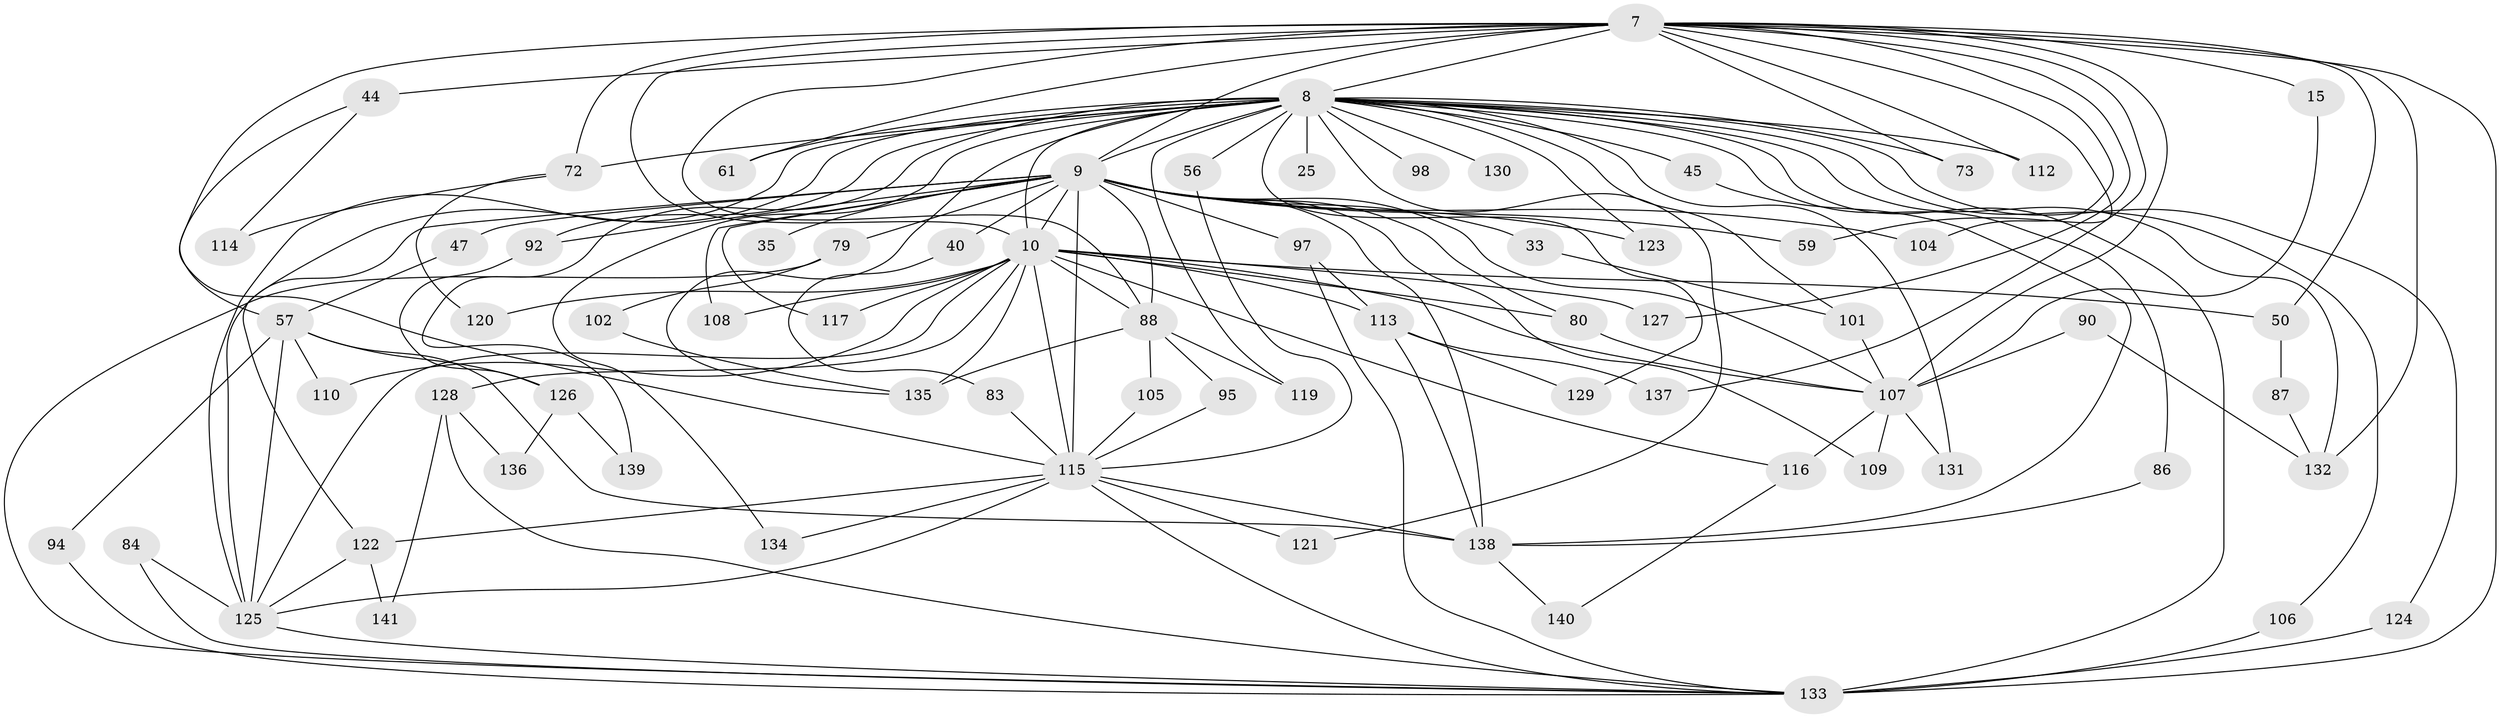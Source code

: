 // original degree distribution, {20: 0.014184397163120567, 17: 0.014184397163120567, 26: 0.0070921985815602835, 16: 0.0070921985815602835, 28: 0.0070921985815602835, 24: 0.02127659574468085, 6: 0.02127659574468085, 10: 0.014184397163120567, 4: 0.10638297872340426, 3: 0.22695035460992907, 13: 0.0070921985815602835, 5: 0.0425531914893617, 2: 0.48936170212765956, 7: 0.014184397163120567, 9: 0.0070921985815602835}
// Generated by graph-tools (version 1.1) at 2025/45/03/09/25 04:45:40]
// undirected, 70 vertices, 144 edges
graph export_dot {
graph [start="1"]
  node [color=gray90,style=filled];
  7 [super="+3"];
  8 [super="+2+5"];
  9 [super="+6"];
  10 [super="+1"];
  15;
  25;
  33;
  35;
  40;
  44;
  45 [super="+20"];
  47;
  50 [super="+41"];
  56;
  57 [super="+23+30"];
  59;
  61;
  72 [super="+43"];
  73;
  79 [super="+74"];
  80 [super="+53"];
  83;
  84;
  86;
  87;
  88 [super="+63+85"];
  90 [super="+81"];
  92 [super="+75"];
  94;
  95;
  97;
  98;
  101 [super="+100"];
  102;
  104;
  105;
  106 [super="+99"];
  107 [super="+14+93+38+82"];
  108;
  109;
  110;
  112 [super="+52"];
  113 [super="+17"];
  114;
  115 [super="+91+66"];
  116 [super="+51"];
  117;
  119;
  120;
  121;
  122 [super="+26"];
  123;
  124;
  125 [super="+39+42"];
  126 [super="+71"];
  127;
  128;
  129;
  130;
  131;
  132 [super="+70"];
  133 [super="+118+89+103"];
  134;
  135 [super="+96+76+69"];
  136;
  137 [super="+21+111"];
  138 [super="+34"];
  139;
  140;
  141;
  7 -- 8 [weight=8];
  7 -- 9 [weight=4];
  7 -- 10 [weight=4];
  7 -- 15 [weight=2];
  7 -- 44 [weight=2];
  7 -- 59;
  7 -- 72 [weight=2];
  7 -- 73;
  7 -- 104;
  7 -- 127;
  7 -- 107 [weight=8];
  7 -- 61;
  7 -- 112;
  7 -- 50;
  7 -- 137 [weight=3];
  7 -- 88;
  7 -- 133 [weight=3];
  7 -- 115 [weight=2];
  7 -- 132 [weight=2];
  8 -- 9 [weight=8];
  8 -- 10 [weight=8];
  8 -- 25 [weight=2];
  8 -- 86;
  8 -- 124;
  8 -- 134;
  8 -- 130;
  8 -- 73;
  8 -- 131;
  8 -- 132 [weight=2];
  8 -- 121;
  8 -- 106;
  8 -- 122;
  8 -- 45 [weight=2];
  8 -- 129;
  8 -- 139;
  8 -- 72;
  8 -- 92 [weight=2];
  8 -- 98 [weight=2];
  8 -- 112 [weight=2];
  8 -- 125;
  8 -- 119;
  8 -- 56;
  8 -- 123;
  8 -- 61;
  8 -- 135;
  8 -- 101;
  8 -- 133 [weight=2];
  9 -- 10 [weight=4];
  9 -- 33 [weight=2];
  9 -- 35 [weight=2];
  9 -- 40 [weight=2];
  9 -- 47;
  9 -- 59;
  9 -- 92 [weight=2];
  9 -- 108;
  9 -- 117;
  9 -- 123;
  9 -- 125 [weight=4];
  9 -- 138 [weight=4];
  9 -- 79 [weight=2];
  9 -- 97;
  9 -- 104;
  9 -- 109;
  9 -- 80;
  9 -- 88 [weight=4];
  9 -- 115 [weight=2];
  9 -- 107;
  10 -- 80;
  10 -- 110;
  10 -- 116 [weight=2];
  10 -- 117;
  10 -- 127;
  10 -- 135 [weight=3];
  10 -- 128;
  10 -- 108;
  10 -- 50 [weight=2];
  10 -- 120;
  10 -- 113;
  10 -- 125;
  10 -- 107 [weight=3];
  10 -- 88 [weight=2];
  10 -- 115 [weight=4];
  15 -- 107;
  33 -- 101;
  40 -- 83;
  44 -- 57;
  44 -- 114;
  45 -- 138;
  47 -- 57;
  50 -- 87;
  56 -- 115;
  57 -- 110;
  57 -- 126 [weight=2];
  57 -- 138;
  57 -- 125;
  57 -- 94;
  72 -- 114;
  72 -- 120;
  79 -- 102;
  79 -- 133;
  80 -- 107;
  83 -- 115;
  84 -- 125;
  84 -- 133;
  86 -- 138;
  87 -- 132;
  88 -- 119;
  88 -- 105;
  88 -- 135 [weight=2];
  88 -- 95;
  90 -- 132 [weight=2];
  90 -- 107;
  92 -- 126;
  94 -- 133;
  95 -- 115;
  97 -- 113;
  97 -- 133;
  101 -- 107;
  102 -- 135;
  105 -- 115;
  106 -- 133 [weight=2];
  107 -- 109;
  107 -- 116;
  107 -- 131;
  113 -- 129;
  113 -- 138 [weight=2];
  113 -- 137;
  115 -- 122;
  115 -- 138 [weight=2];
  115 -- 133 [weight=2];
  115 -- 134;
  115 -- 121;
  115 -- 125;
  116 -- 140;
  122 -- 141;
  122 -- 125 [weight=2];
  124 -- 133;
  125 -- 133;
  126 -- 139;
  126 -- 136;
  128 -- 136;
  128 -- 141;
  128 -- 133;
  138 -- 140;
}
